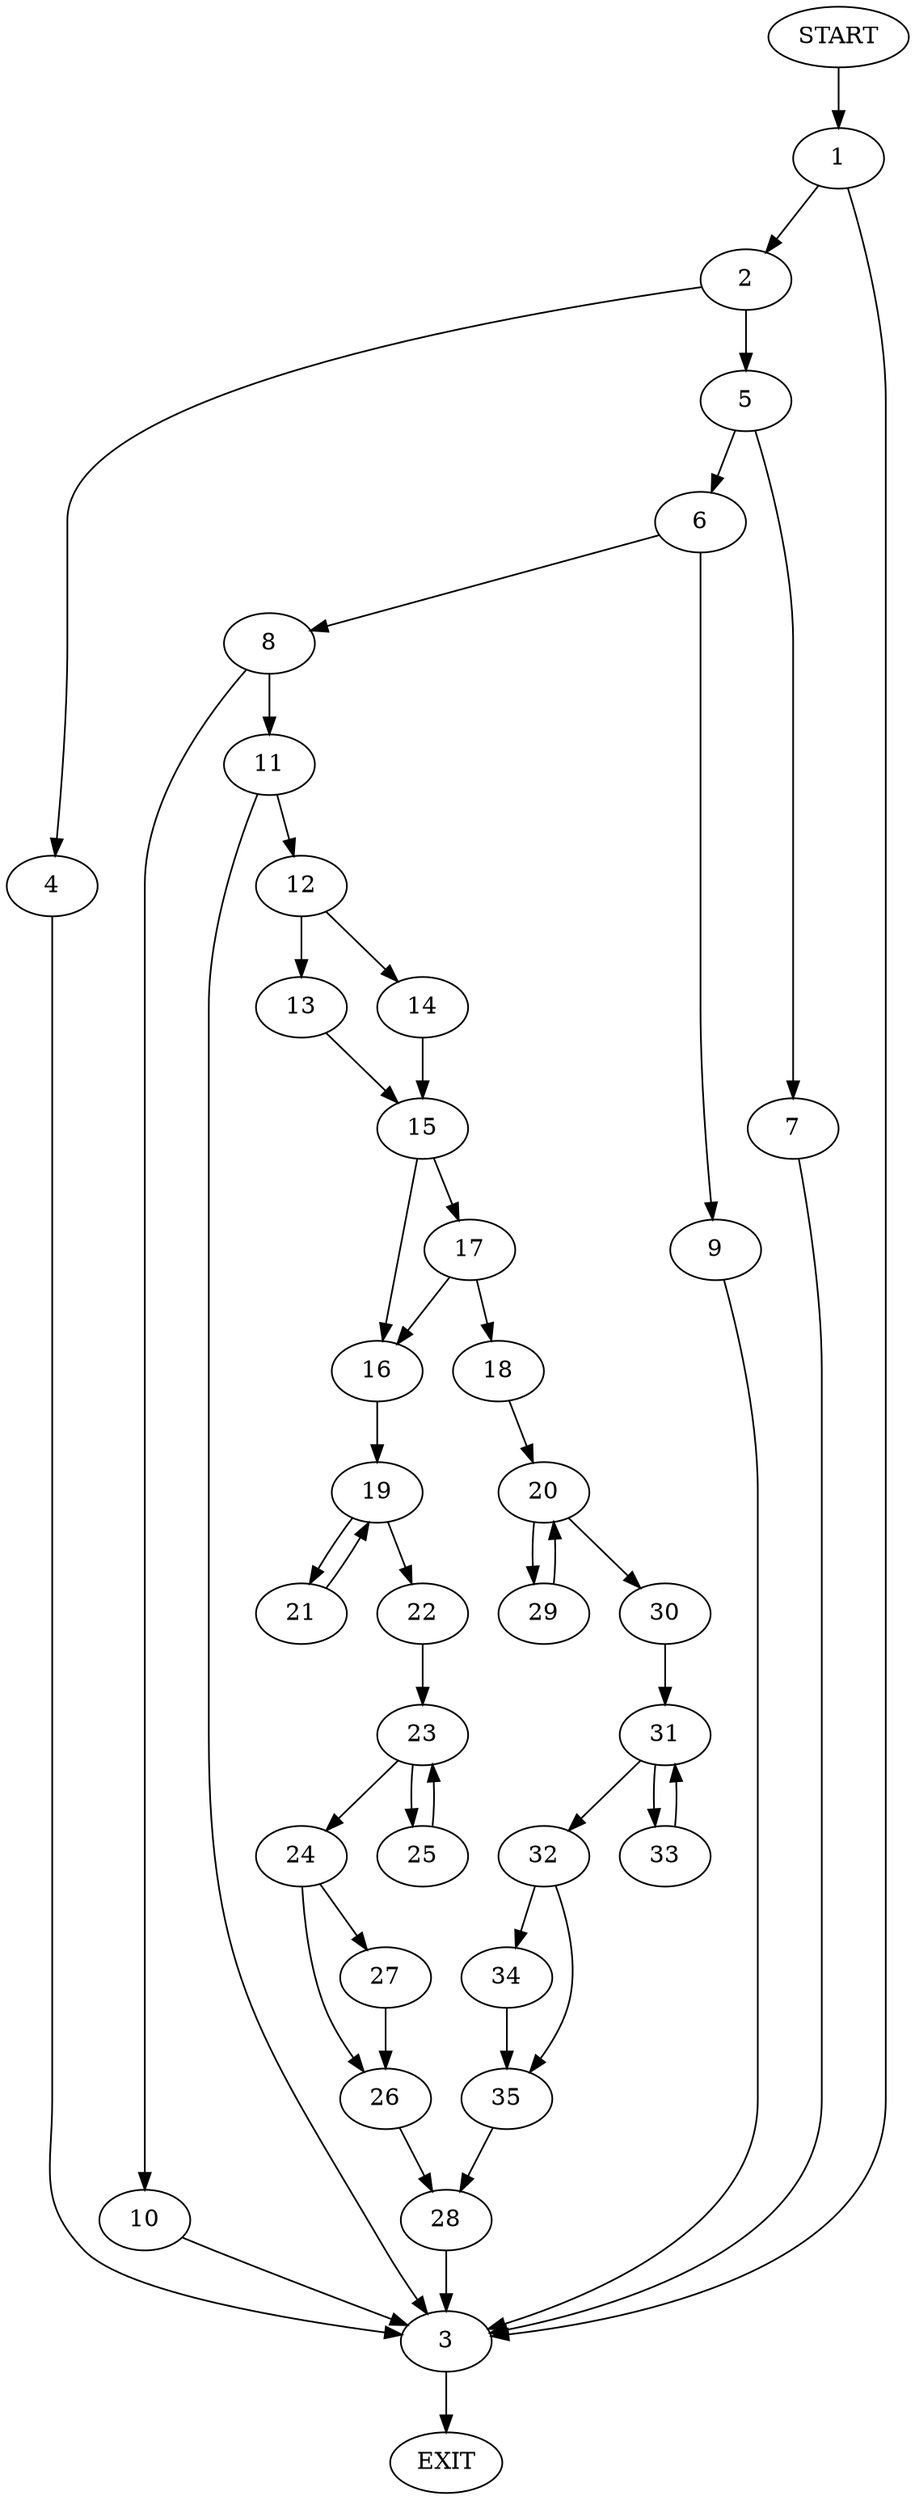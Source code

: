 digraph {
0 [label="START"]
36 [label="EXIT"]
0 -> 1
1 -> 2
1 -> 3
2 -> 4
2 -> 5
3 -> 36
4 -> 3
5 -> 6
5 -> 7
6 -> 8
6 -> 9
7 -> 3
8 -> 10
8 -> 11
9 -> 3
11 -> 12
11 -> 3
10 -> 3
12 -> 13
12 -> 14
14 -> 15
13 -> 15
15 -> 16
15 -> 17
17 -> 18
17 -> 16
16 -> 19
18 -> 20
19 -> 21
19 -> 22
22 -> 23
21 -> 19
23 -> 24
23 -> 25
24 -> 26
24 -> 27
25 -> 23
27 -> 26
26 -> 28
28 -> 3
20 -> 29
20 -> 30
29 -> 20
30 -> 31
31 -> 32
31 -> 33
33 -> 31
32 -> 34
32 -> 35
34 -> 35
35 -> 28
}
